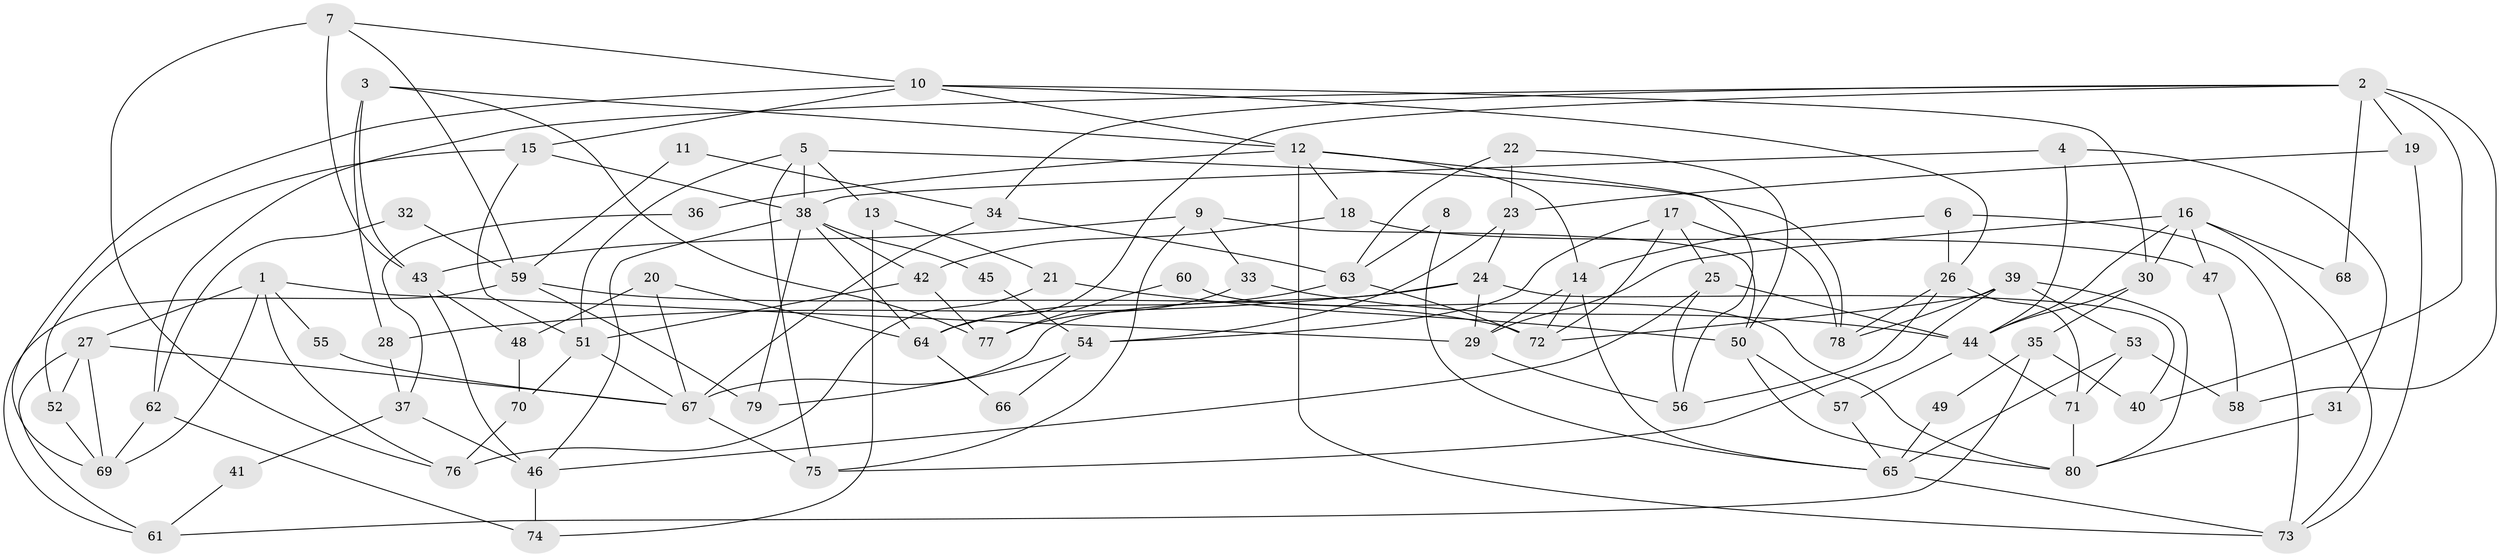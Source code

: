 // coarse degree distribution, {2: 0.22916666666666666, 6: 0.0625, 3: 0.125, 4: 0.20833333333333334, 5: 0.22916666666666666, 10: 0.041666666666666664, 7: 0.0625, 9: 0.020833333333333332, 11: 0.020833333333333332}
// Generated by graph-tools (version 1.1) at 2025/55/03/04/25 21:55:28]
// undirected, 80 vertices, 160 edges
graph export_dot {
graph [start="1"]
  node [color=gray90,style=filled];
  1;
  2;
  3;
  4;
  5;
  6;
  7;
  8;
  9;
  10;
  11;
  12;
  13;
  14;
  15;
  16;
  17;
  18;
  19;
  20;
  21;
  22;
  23;
  24;
  25;
  26;
  27;
  28;
  29;
  30;
  31;
  32;
  33;
  34;
  35;
  36;
  37;
  38;
  39;
  40;
  41;
  42;
  43;
  44;
  45;
  46;
  47;
  48;
  49;
  50;
  51;
  52;
  53;
  54;
  55;
  56;
  57;
  58;
  59;
  60;
  61;
  62;
  63;
  64;
  65;
  66;
  67;
  68;
  69;
  70;
  71;
  72;
  73;
  74;
  75;
  76;
  77;
  78;
  79;
  80;
  1 -- 27;
  1 -- 29;
  1 -- 55;
  1 -- 69;
  1 -- 76;
  2 -- 62;
  2 -- 40;
  2 -- 19;
  2 -- 34;
  2 -- 58;
  2 -- 64;
  2 -- 68;
  3 -- 12;
  3 -- 77;
  3 -- 28;
  3 -- 43;
  4 -- 38;
  4 -- 44;
  4 -- 31;
  5 -- 75;
  5 -- 78;
  5 -- 13;
  5 -- 38;
  5 -- 51;
  6 -- 73;
  6 -- 26;
  6 -- 14;
  7 -- 59;
  7 -- 76;
  7 -- 10;
  7 -- 43;
  8 -- 65;
  8 -- 63;
  9 -- 43;
  9 -- 75;
  9 -- 33;
  9 -- 50;
  10 -- 12;
  10 -- 15;
  10 -- 26;
  10 -- 30;
  10 -- 69;
  11 -- 59;
  11 -- 34;
  12 -- 14;
  12 -- 56;
  12 -- 18;
  12 -- 36;
  12 -- 73;
  13 -- 21;
  13 -- 74;
  14 -- 65;
  14 -- 29;
  14 -- 72;
  15 -- 51;
  15 -- 38;
  15 -- 52;
  16 -- 30;
  16 -- 29;
  16 -- 44;
  16 -- 47;
  16 -- 68;
  16 -- 73;
  17 -- 72;
  17 -- 78;
  17 -- 25;
  17 -- 54;
  18 -- 42;
  18 -- 47;
  19 -- 73;
  19 -- 23;
  20 -- 64;
  20 -- 67;
  20 -- 48;
  21 -- 76;
  21 -- 50;
  22 -- 23;
  22 -- 50;
  22 -- 63;
  23 -- 24;
  23 -- 54;
  24 -- 67;
  24 -- 29;
  24 -- 28;
  24 -- 40;
  25 -- 46;
  25 -- 44;
  25 -- 56;
  26 -- 71;
  26 -- 56;
  26 -- 78;
  27 -- 52;
  27 -- 69;
  27 -- 61;
  27 -- 67;
  28 -- 37;
  29 -- 56;
  30 -- 44;
  30 -- 35;
  31 -- 80;
  32 -- 59;
  32 -- 62;
  33 -- 44;
  33 -- 77;
  34 -- 63;
  34 -- 67;
  35 -- 61;
  35 -- 40;
  35 -- 49;
  36 -- 37;
  37 -- 46;
  37 -- 41;
  38 -- 42;
  38 -- 45;
  38 -- 46;
  38 -- 64;
  38 -- 79;
  39 -- 80;
  39 -- 72;
  39 -- 53;
  39 -- 75;
  39 -- 78;
  41 -- 61;
  42 -- 51;
  42 -- 77;
  43 -- 46;
  43 -- 48;
  44 -- 57;
  44 -- 71;
  45 -- 54;
  46 -- 74;
  47 -- 58;
  48 -- 70;
  49 -- 65;
  50 -- 57;
  50 -- 80;
  51 -- 67;
  51 -- 70;
  52 -- 69;
  53 -- 58;
  53 -- 65;
  53 -- 71;
  54 -- 66;
  54 -- 79;
  55 -- 67;
  57 -- 65;
  59 -- 72;
  59 -- 79;
  59 -- 61;
  60 -- 80;
  60 -- 77;
  62 -- 69;
  62 -- 74;
  63 -- 64;
  63 -- 72;
  64 -- 66;
  65 -- 73;
  67 -- 75;
  70 -- 76;
  71 -- 80;
}
